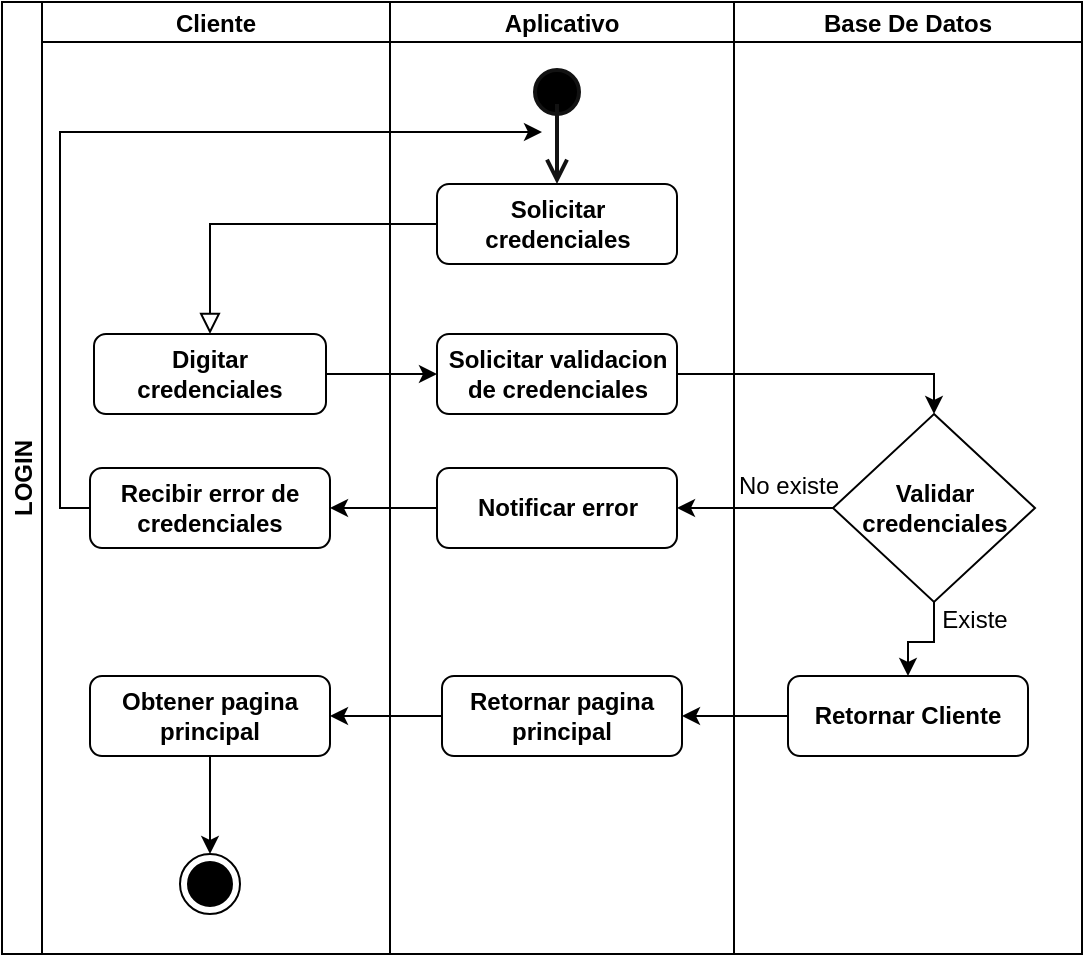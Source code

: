 <mxfile version="24.7.12">
  <diagram id="C5RBs43oDa-KdzZeNtuy" name="Page-1">
    <mxGraphModel grid="0" page="1" gridSize="10" guides="1" tooltips="1" connect="1" arrows="0" fold="1" pageScale="1" pageWidth="827" pageHeight="1169" math="0" shadow="0">
      <root>
        <mxCell id="WIyWlLk6GJQsqaUBKTNV-0" />
        <mxCell id="WIyWlLk6GJQsqaUBKTNV-1" parent="WIyWlLk6GJQsqaUBKTNV-0" />
        <mxCell id="WIRA3j2eglu7Y-BGLr3H-0" value="LOGIN" style="swimlane;childLayout=stackLayout;resizeParent=1;resizeParentMax=0;startSize=20;horizontal=0;horizontalStack=1;fillColor=none;" vertex="1" parent="WIyWlLk6GJQsqaUBKTNV-1">
          <mxGeometry x="144" y="14" width="540" height="476" as="geometry" />
        </mxCell>
        <mxCell id="WIRA3j2eglu7Y-BGLr3H-1" value="Cliente" style="swimlane;startSize=20;fillColor=none;" vertex="1" parent="WIRA3j2eglu7Y-BGLr3H-0">
          <mxGeometry x="20" width="174" height="476" as="geometry">
            <mxRectangle x="20" width="32" height="476" as="alternateBounds" />
          </mxGeometry>
        </mxCell>
        <mxCell id="WIyWlLk6GJQsqaUBKTNV-7" value="&lt;b&gt;Digitar credenciales&lt;/b&gt;" style="rounded=1;whiteSpace=wrap;html=1;fontSize=12;glass=0;strokeWidth=1;shadow=0;fillColor=none;" vertex="1" parent="WIRA3j2eglu7Y-BGLr3H-1">
          <mxGeometry x="26" y="166" width="116" height="40" as="geometry" />
        </mxCell>
        <mxCell id="COzQE3Rr687vu3a0ivh8-19" style="edgeStyle=orthogonalEdgeStyle;rounded=0;orthogonalLoop=1;jettySize=auto;html=1;exitX=0;exitY=0.5;exitDx=0;exitDy=0;" edge="1" parent="WIRA3j2eglu7Y-BGLr3H-1" source="COzQE3Rr687vu3a0ivh8-3">
          <mxGeometry relative="1" as="geometry">
            <mxPoint x="250" y="65" as="targetPoint" />
            <Array as="points">
              <mxPoint x="9" y="253" />
              <mxPoint x="9" y="65" />
            </Array>
          </mxGeometry>
        </mxCell>
        <mxCell id="COzQE3Rr687vu3a0ivh8-3" value="&lt;b&gt;Recibir error de credenciales&lt;/b&gt;" style="rounded=1;whiteSpace=wrap;html=1;fontSize=12;glass=0;strokeWidth=1;shadow=0;fillColor=none;" vertex="1" parent="WIRA3j2eglu7Y-BGLr3H-1">
          <mxGeometry x="24" y="233" width="120" height="40" as="geometry" />
        </mxCell>
        <mxCell id="COzQE3Rr687vu3a0ivh8-13" value="" style="ellipse;html=1;shape=endState;fillColor=#000000;strokeColor=#000000;" vertex="1" parent="WIRA3j2eglu7Y-BGLr3H-1">
          <mxGeometry x="69" y="426" width="30" height="30" as="geometry" />
        </mxCell>
        <mxCell id="COzQE3Rr687vu3a0ivh8-22" style="edgeStyle=orthogonalEdgeStyle;rounded=0;orthogonalLoop=1;jettySize=auto;html=1;exitX=0.5;exitY=1;exitDx=0;exitDy=0;entryX=0.5;entryY=0;entryDx=0;entryDy=0;" edge="1" parent="WIRA3j2eglu7Y-BGLr3H-1" source="COzQE3Rr687vu3a0ivh8-21" target="COzQE3Rr687vu3a0ivh8-13">
          <mxGeometry relative="1" as="geometry" />
        </mxCell>
        <mxCell id="COzQE3Rr687vu3a0ivh8-21" value="&lt;b&gt;Obtener pagina principal&lt;/b&gt;" style="rounded=1;whiteSpace=wrap;html=1;fontSize=12;glass=0;strokeWidth=1;shadow=0;fillColor=none;" vertex="1" parent="WIRA3j2eglu7Y-BGLr3H-1">
          <mxGeometry x="24" y="337" width="120" height="40" as="geometry" />
        </mxCell>
        <mxCell id="WIRA3j2eglu7Y-BGLr3H-2" value="Aplicativo" style="swimlane;startSize=20;fillColor=none;" vertex="1" parent="WIRA3j2eglu7Y-BGLr3H-0">
          <mxGeometry x="194" width="172" height="476" as="geometry">
            <mxRectangle x="52" width="32" height="476" as="alternateBounds" />
          </mxGeometry>
        </mxCell>
        <mxCell id="COzQE3Rr687vu3a0ivh8-0" value="" style="ellipse;html=1;shape=startState;fillColor=#000000;strokeColor=#121212;strokeWidth=2;" vertex="1" parent="WIRA3j2eglu7Y-BGLr3H-2">
          <mxGeometry x="68.5" y="30" width="30" height="30" as="geometry" />
        </mxCell>
        <mxCell id="WIyWlLk6GJQsqaUBKTNV-3" value="&lt;b&gt;Solicitar credenciales&lt;/b&gt;" style="rounded=1;whiteSpace=wrap;html=1;fontSize=12;glass=0;strokeWidth=1;shadow=0;fillColor=none;" vertex="1" parent="WIRA3j2eglu7Y-BGLr3H-2">
          <mxGeometry x="23.5" y="91" width="120" height="40" as="geometry" />
        </mxCell>
        <mxCell id="COzQE3Rr687vu3a0ivh8-1" value="" style="edgeStyle=orthogonalEdgeStyle;html=1;verticalAlign=bottom;endArrow=open;endSize=8;strokeColor=#121212;rounded=0;strokeWidth=2;entryX=0.5;entryY=0;entryDx=0;entryDy=0;" edge="1" parent="WIRA3j2eglu7Y-BGLr3H-2" target="WIyWlLk6GJQsqaUBKTNV-3">
          <mxGeometry relative="1" as="geometry">
            <mxPoint x="83.5" y="136" as="targetPoint" />
            <mxPoint x="83.5" y="51" as="sourcePoint" />
            <Array as="points">
              <mxPoint x="83.5" y="83" />
            </Array>
          </mxGeometry>
        </mxCell>
        <mxCell id="WIyWlLk6GJQsqaUBKTNV-11" value="&lt;b&gt;Notificar error&lt;/b&gt;" style="rounded=1;whiteSpace=wrap;html=1;fontSize=12;glass=0;strokeWidth=1;shadow=0;fillColor=none;" vertex="1" parent="WIRA3j2eglu7Y-BGLr3H-2">
          <mxGeometry x="23.5" y="233" width="120" height="40" as="geometry" />
        </mxCell>
        <mxCell id="COzQE3Rr687vu3a0ivh8-14" value="&lt;b&gt;Solicitar validacion de credenciales&lt;/b&gt;" style="rounded=1;whiteSpace=wrap;html=1;fontSize=12;glass=0;strokeWidth=1;shadow=0;fillColor=none;" vertex="1" parent="WIRA3j2eglu7Y-BGLr3H-2">
          <mxGeometry x="23.5" y="166" width="120" height="40" as="geometry" />
        </mxCell>
        <mxCell id="COzQE3Rr687vu3a0ivh8-18" value="&lt;b&gt;Retornar pagina principal&lt;/b&gt;" style="rounded=1;whiteSpace=wrap;html=1;fontSize=12;glass=0;strokeWidth=1;shadow=0;fillColor=none;" vertex="1" parent="WIRA3j2eglu7Y-BGLr3H-2">
          <mxGeometry x="26" y="337" width="120" height="40" as="geometry" />
        </mxCell>
        <mxCell id="WIyWlLk6GJQsqaUBKTNV-2" value="" style="rounded=0;html=1;jettySize=auto;orthogonalLoop=1;fontSize=11;endArrow=block;endFill=0;endSize=8;strokeWidth=1;shadow=0;labelBackgroundColor=none;edgeStyle=orthogonalEdgeStyle;entryX=0.5;entryY=0;entryDx=0;entryDy=0;" edge="1" parent="WIRA3j2eglu7Y-BGLr3H-0" source="WIyWlLk6GJQsqaUBKTNV-3" target="WIyWlLk6GJQsqaUBKTNV-7">
          <mxGeometry relative="1" as="geometry">
            <mxPoint x="104" y="160" as="targetPoint" />
          </mxGeometry>
        </mxCell>
        <mxCell id="COzQE3Rr687vu3a0ivh8-2" style="edgeStyle=orthogonalEdgeStyle;rounded=0;orthogonalLoop=1;jettySize=auto;html=1;exitX=1;exitY=0.5;exitDx=0;exitDy=0;entryX=0;entryY=0.5;entryDx=0;entryDy=0;" edge="1" parent="WIRA3j2eglu7Y-BGLr3H-0" source="WIyWlLk6GJQsqaUBKTNV-7" target="COzQE3Rr687vu3a0ivh8-14">
          <mxGeometry relative="1" as="geometry">
            <mxPoint x="243" y="169" as="targetPoint" />
          </mxGeometry>
        </mxCell>
        <mxCell id="COzQE3Rr687vu3a0ivh8-4" style="edgeStyle=orthogonalEdgeStyle;rounded=0;orthogonalLoop=1;jettySize=auto;html=1;exitX=0;exitY=0.5;exitDx=0;exitDy=0;entryX=1;entryY=0.5;entryDx=0;entryDy=0;" edge="1" parent="WIRA3j2eglu7Y-BGLr3H-0" source="WIyWlLk6GJQsqaUBKTNV-11" target="COzQE3Rr687vu3a0ivh8-3">
          <mxGeometry relative="1" as="geometry" />
        </mxCell>
        <mxCell id="WIRA3j2eglu7Y-BGLr3H-3" value="Base De Datos" style="swimlane;startSize=20;fillColor=none;" vertex="1" parent="WIRA3j2eglu7Y-BGLr3H-0">
          <mxGeometry x="366" width="174" height="476" as="geometry" />
        </mxCell>
        <mxCell id="COzQE3Rr687vu3a0ivh8-7" value="&lt;b&gt;Retornar Cliente&lt;/b&gt;" style="rounded=1;whiteSpace=wrap;html=1;fontSize=12;glass=0;strokeWidth=1;shadow=0;fillColor=none;" vertex="1" parent="WIRA3j2eglu7Y-BGLr3H-3">
          <mxGeometry x="27" y="337" width="120" height="40" as="geometry" />
        </mxCell>
        <mxCell id="COzQE3Rr687vu3a0ivh8-16" style="edgeStyle=orthogonalEdgeStyle;rounded=0;orthogonalLoop=1;jettySize=auto;html=1;exitX=0.5;exitY=1;exitDx=0;exitDy=0;" edge="1" parent="WIRA3j2eglu7Y-BGLr3H-3" source="COzQE3Rr687vu3a0ivh8-9" target="COzQE3Rr687vu3a0ivh8-7">
          <mxGeometry relative="1" as="geometry" />
        </mxCell>
        <mxCell id="COzQE3Rr687vu3a0ivh8-9" value="&lt;b&gt;Validar credenciales&lt;/b&gt;" style="rhombus;whiteSpace=wrap;html=1;fillColor=none;" vertex="1" parent="WIRA3j2eglu7Y-BGLr3H-3">
          <mxGeometry x="49.5" y="206" width="101" height="94" as="geometry" />
        </mxCell>
        <mxCell id="COzQE3Rr687vu3a0ivh8-10" value="Existe" style="text;html=1;align=center;verticalAlign=middle;resizable=0;points=[];autosize=1;strokeColor=none;fillColor=none;" vertex="1" parent="WIRA3j2eglu7Y-BGLr3H-3">
          <mxGeometry x="94" y="296" width="51" height="26" as="geometry" />
        </mxCell>
        <mxCell id="COzQE3Rr687vu3a0ivh8-12" value="No existe" style="text;html=1;align=center;verticalAlign=middle;resizable=0;points=[];autosize=1;strokeColor=none;fillColor=none;" vertex="1" parent="WIRA3j2eglu7Y-BGLr3H-3">
          <mxGeometry x="-7" y="229" width="68" height="26" as="geometry" />
        </mxCell>
        <mxCell id="COzQE3Rr687vu3a0ivh8-11" style="edgeStyle=orthogonalEdgeStyle;rounded=0;orthogonalLoop=1;jettySize=auto;html=1;exitX=0;exitY=0.5;exitDx=0;exitDy=0;entryX=1;entryY=0.5;entryDx=0;entryDy=0;" edge="1" parent="WIRA3j2eglu7Y-BGLr3H-0" source="COzQE3Rr687vu3a0ivh8-9" target="WIyWlLk6GJQsqaUBKTNV-11">
          <mxGeometry relative="1" as="geometry" />
        </mxCell>
        <mxCell id="COzQE3Rr687vu3a0ivh8-15" style="edgeStyle=orthogonalEdgeStyle;rounded=0;orthogonalLoop=1;jettySize=auto;html=1;exitX=1;exitY=0.5;exitDx=0;exitDy=0;entryX=0.5;entryY=0;entryDx=0;entryDy=0;" edge="1" parent="WIRA3j2eglu7Y-BGLr3H-0" source="COzQE3Rr687vu3a0ivh8-14" target="COzQE3Rr687vu3a0ivh8-9">
          <mxGeometry relative="1" as="geometry" />
        </mxCell>
        <mxCell id="COzQE3Rr687vu3a0ivh8-17" style="edgeStyle=orthogonalEdgeStyle;rounded=0;orthogonalLoop=1;jettySize=auto;html=1;exitX=0;exitY=0.5;exitDx=0;exitDy=0;entryX=1;entryY=0.5;entryDx=0;entryDy=0;" edge="1" parent="WIRA3j2eglu7Y-BGLr3H-0" source="COzQE3Rr687vu3a0ivh8-7" target="COzQE3Rr687vu3a0ivh8-18">
          <mxGeometry relative="1" as="geometry">
            <mxPoint x="331" y="383" as="targetPoint" />
          </mxGeometry>
        </mxCell>
        <mxCell id="COzQE3Rr687vu3a0ivh8-20" style="edgeStyle=orthogonalEdgeStyle;rounded=0;orthogonalLoop=1;jettySize=auto;html=1;exitX=0;exitY=0.5;exitDx=0;exitDy=0;entryX=1;entryY=0.5;entryDx=0;entryDy=0;" edge="1" parent="WIRA3j2eglu7Y-BGLr3H-0" source="COzQE3Rr687vu3a0ivh8-18" target="COzQE3Rr687vu3a0ivh8-21">
          <mxGeometry relative="1" as="geometry">
            <mxPoint x="126.8" y="383" as="targetPoint" />
          </mxGeometry>
        </mxCell>
      </root>
    </mxGraphModel>
  </diagram>
</mxfile>
